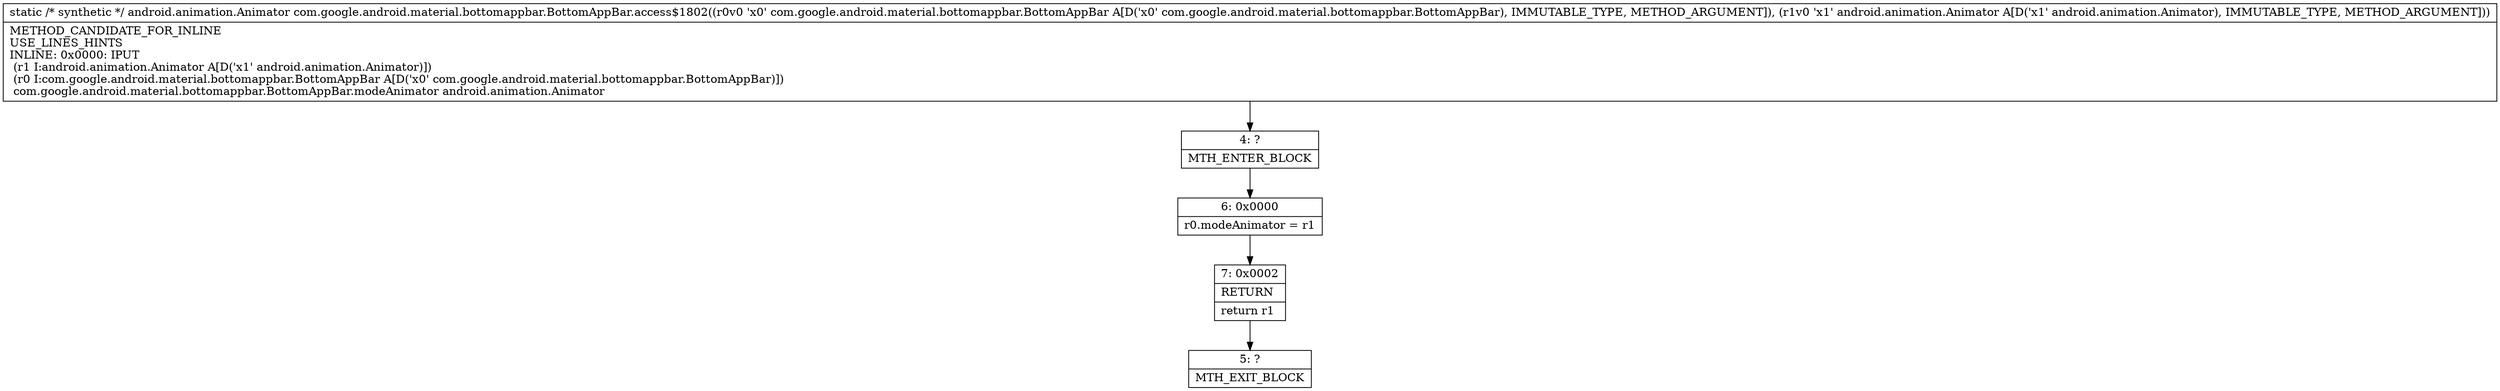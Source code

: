 digraph "CFG forcom.google.android.material.bottomappbar.BottomAppBar.access$1802(Lcom\/google\/android\/material\/bottomappbar\/BottomAppBar;Landroid\/animation\/Animator;)Landroid\/animation\/Animator;" {
Node_4 [shape=record,label="{4\:\ ?|MTH_ENTER_BLOCK\l}"];
Node_6 [shape=record,label="{6\:\ 0x0000|r0.modeAnimator = r1\l}"];
Node_7 [shape=record,label="{7\:\ 0x0002|RETURN\l|return r1\l}"];
Node_5 [shape=record,label="{5\:\ ?|MTH_EXIT_BLOCK\l}"];
MethodNode[shape=record,label="{static \/* synthetic *\/ android.animation.Animator com.google.android.material.bottomappbar.BottomAppBar.access$1802((r0v0 'x0' com.google.android.material.bottomappbar.BottomAppBar A[D('x0' com.google.android.material.bottomappbar.BottomAppBar), IMMUTABLE_TYPE, METHOD_ARGUMENT]), (r1v0 'x1' android.animation.Animator A[D('x1' android.animation.Animator), IMMUTABLE_TYPE, METHOD_ARGUMENT]))  | METHOD_CANDIDATE_FOR_INLINE\lUSE_LINES_HINTS\lINLINE: 0x0000: IPUT  \l  (r1 I:android.animation.Animator A[D('x1' android.animation.Animator)])\l  (r0 I:com.google.android.material.bottomappbar.BottomAppBar A[D('x0' com.google.android.material.bottomappbar.BottomAppBar)])\l com.google.android.material.bottomappbar.BottomAppBar.modeAnimator android.animation.Animator\l}"];
MethodNode -> Node_4;Node_4 -> Node_6;
Node_6 -> Node_7;
Node_7 -> Node_5;
}

